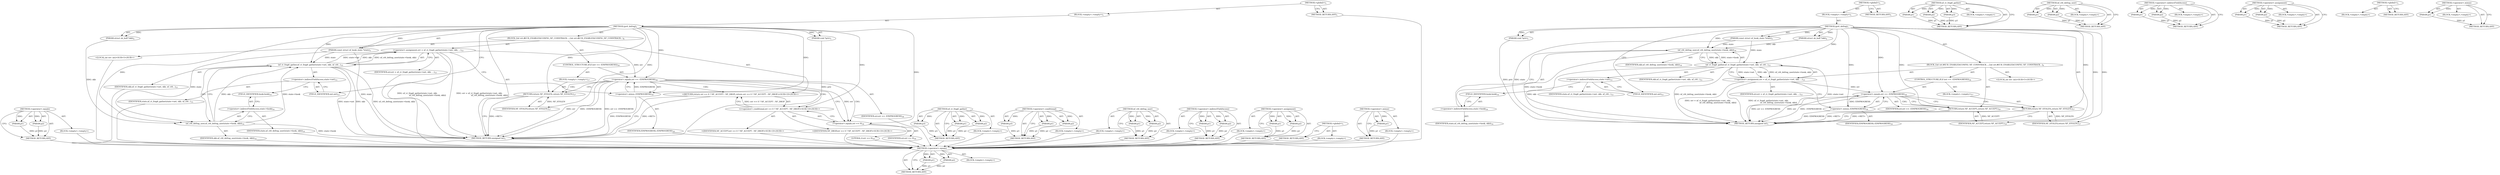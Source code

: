 digraph "&lt;operator&gt;.minus" {
vulnerable_82 [label=<(METHOD,&lt;operator&gt;.equals)>];
vulnerable_83 [label=<(PARAM,p1)>];
vulnerable_84 [label=<(PARAM,p2)>];
vulnerable_85 [label=<(BLOCK,&lt;empty&gt;,&lt;empty&gt;)>];
vulnerable_86 [label=<(METHOD_RETURN,ANY)>];
vulnerable_6 [label=<(METHOD,&lt;global&gt;)<SUB>1</SUB>>];
vulnerable_7 [label=<(BLOCK,&lt;empty&gt;,&lt;empty&gt;)<SUB>1</SUB>>];
vulnerable_8 [label=<(METHOD,ipv6_defrag)<SUB>1</SUB>>];
vulnerable_9 [label=<(PARAM,void *priv)<SUB>1</SUB>>];
vulnerable_10 [label=<(PARAM,struct sk_buff *skb)<SUB>2</SUB>>];
vulnerable_11 [label=<(PARAM,const struct nf_hook_state *state)<SUB>3</SUB>>];
vulnerable_12 [label=<(BLOCK,{
	int err;

#if IS_ENABLED(CONFIG_NF_CONNTRACK...,{
	int err;

#if IS_ENABLED(CONFIG_NF_CONNTRACK...)<SUB>4</SUB>>];
vulnerable_13 [label="<(LOCAL,int err: int)<SUB>5</SUB>>"];
vulnerable_14 [label=<(&lt;operator&gt;.assignment,err = nf_ct_frag6_gather(state-&gt;net, skb,
				 ...)<SUB>13</SUB>>];
vulnerable_15 [label=<(IDENTIFIER,err,err = nf_ct_frag6_gather(state-&gt;net, skb,
				 ...)<SUB>13</SUB>>];
vulnerable_16 [label=<(nf_ct_frag6_gather,nf_ct_frag6_gather(state-&gt;net, skb,
				 nf_ct6...)<SUB>13</SUB>>];
vulnerable_17 [label=<(&lt;operator&gt;.indirectFieldAccess,state-&gt;net)<SUB>13</SUB>>];
vulnerable_18 [label=<(IDENTIFIER,state,nf_ct_frag6_gather(state-&gt;net, skb,
				 nf_ct6...)<SUB>13</SUB>>];
vulnerable_19 [label=<(FIELD_IDENTIFIER,net,net)<SUB>13</SUB>>];
vulnerable_20 [label=<(IDENTIFIER,skb,nf_ct_frag6_gather(state-&gt;net, skb,
				 nf_ct6...)<SUB>13</SUB>>];
vulnerable_21 [label=<(nf_ct6_defrag_user,nf_ct6_defrag_user(state-&gt;hook, skb))<SUB>14</SUB>>];
vulnerable_22 [label=<(&lt;operator&gt;.indirectFieldAccess,state-&gt;hook)<SUB>14</SUB>>];
vulnerable_23 [label=<(IDENTIFIER,state,nf_ct6_defrag_user(state-&gt;hook, skb))<SUB>14</SUB>>];
vulnerable_24 [label=<(FIELD_IDENTIFIER,hook,hook)<SUB>14</SUB>>];
vulnerable_25 [label=<(IDENTIFIER,skb,nf_ct6_defrag_user(state-&gt;hook, skb))<SUB>14</SUB>>];
vulnerable_26 [label=<(CONTROL_STRUCTURE,IF,if (err == -EINPROGRESS))<SUB>16</SUB>>];
vulnerable_27 [label=<(&lt;operator&gt;.equals,err == -EINPROGRESS)<SUB>16</SUB>>];
vulnerable_28 [label=<(IDENTIFIER,err,err == -EINPROGRESS)<SUB>16</SUB>>];
vulnerable_29 [label=<(&lt;operator&gt;.minus,-EINPROGRESS)<SUB>16</SUB>>];
vulnerable_30 [label=<(IDENTIFIER,EINPROGRESS,-EINPROGRESS)<SUB>16</SUB>>];
vulnerable_31 [label=<(BLOCK,&lt;empty&gt;,&lt;empty&gt;)<SUB>17</SUB>>];
vulnerable_32 [label=<(RETURN,return NF_STOLEN;,return NF_STOLEN;)<SUB>17</SUB>>];
vulnerable_33 [label=<(IDENTIFIER,NF_STOLEN,return NF_STOLEN;)<SUB>17</SUB>>];
vulnerable_34 [label=<(RETURN,return NF_ACCEPT;,return NF_ACCEPT;)<SUB>19</SUB>>];
vulnerable_35 [label=<(IDENTIFIER,NF_ACCEPT,return NF_ACCEPT;)<SUB>19</SUB>>];
vulnerable_36 [label=<(METHOD_RETURN,unsigned int)<SUB>1</SUB>>];
vulnerable_38 [label=<(METHOD_RETURN,ANY)<SUB>1</SUB>>];
vulnerable_66 [label=<(METHOD,nf_ct_frag6_gather)>];
vulnerable_67 [label=<(PARAM,p1)>];
vulnerable_68 [label=<(PARAM,p2)>];
vulnerable_69 [label=<(PARAM,p3)>];
vulnerable_70 [label=<(BLOCK,&lt;empty&gt;,&lt;empty&gt;)>];
vulnerable_71 [label=<(METHOD_RETURN,ANY)>];
vulnerable_77 [label=<(METHOD,nf_ct6_defrag_user)>];
vulnerable_78 [label=<(PARAM,p1)>];
vulnerable_79 [label=<(PARAM,p2)>];
vulnerable_80 [label=<(BLOCK,&lt;empty&gt;,&lt;empty&gt;)>];
vulnerable_81 [label=<(METHOD_RETURN,ANY)>];
vulnerable_72 [label=<(METHOD,&lt;operator&gt;.indirectFieldAccess)>];
vulnerable_73 [label=<(PARAM,p1)>];
vulnerable_74 [label=<(PARAM,p2)>];
vulnerable_75 [label=<(BLOCK,&lt;empty&gt;,&lt;empty&gt;)>];
vulnerable_76 [label=<(METHOD_RETURN,ANY)>];
vulnerable_61 [label=<(METHOD,&lt;operator&gt;.assignment)>];
vulnerable_62 [label=<(PARAM,p1)>];
vulnerable_63 [label=<(PARAM,p2)>];
vulnerable_64 [label=<(BLOCK,&lt;empty&gt;,&lt;empty&gt;)>];
vulnerable_65 [label=<(METHOD_RETURN,ANY)>];
vulnerable_55 [label=<(METHOD,&lt;global&gt;)<SUB>1</SUB>>];
vulnerable_56 [label=<(BLOCK,&lt;empty&gt;,&lt;empty&gt;)>];
vulnerable_57 [label=<(METHOD_RETURN,ANY)>];
vulnerable_87 [label=<(METHOD,&lt;operator&gt;.minus)>];
vulnerable_88 [label=<(PARAM,p1)>];
vulnerable_89 [label=<(BLOCK,&lt;empty&gt;,&lt;empty&gt;)>];
vulnerable_90 [label=<(METHOD_RETURN,ANY)>];
fixed_87 [label=<(METHOD,&lt;operator&gt;.equals)>];
fixed_88 [label=<(PARAM,p1)>];
fixed_89 [label=<(PARAM,p2)>];
fixed_90 [label=<(BLOCK,&lt;empty&gt;,&lt;empty&gt;)>];
fixed_91 [label=<(METHOD_RETURN,ANY)>];
fixed_6 [label=<(METHOD,&lt;global&gt;)<SUB>1</SUB>>];
fixed_7 [label=<(BLOCK,&lt;empty&gt;,&lt;empty&gt;)<SUB>1</SUB>>];
fixed_8 [label=<(METHOD,ipv6_defrag)<SUB>1</SUB>>];
fixed_9 [label=<(PARAM,void *priv)<SUB>1</SUB>>];
fixed_10 [label=<(PARAM,struct sk_buff *skb)<SUB>2</SUB>>];
fixed_11 [label=<(PARAM,const struct nf_hook_state *state)<SUB>3</SUB>>];
fixed_12 [label=<(BLOCK,{
	int err;

#if IS_ENABLED(CONFIG_NF_CONNTRACK...,{
	int err;

#if IS_ENABLED(CONFIG_NF_CONNTRACK...)<SUB>4</SUB>>];
fixed_13 [label="<(LOCAL,int err: int)<SUB>5</SUB>>"];
fixed_14 [label=<(&lt;operator&gt;.assignment,err = nf_ct_frag6_gather(state-&gt;net, skb,
				 ...)<SUB>13</SUB>>];
fixed_15 [label=<(IDENTIFIER,err,err = nf_ct_frag6_gather(state-&gt;net, skb,
				 ...)<SUB>13</SUB>>];
fixed_16 [label=<(nf_ct_frag6_gather,nf_ct_frag6_gather(state-&gt;net, skb,
				 nf_ct6...)<SUB>13</SUB>>];
fixed_17 [label=<(&lt;operator&gt;.indirectFieldAccess,state-&gt;net)<SUB>13</SUB>>];
fixed_18 [label=<(IDENTIFIER,state,nf_ct_frag6_gather(state-&gt;net, skb,
				 nf_ct6...)<SUB>13</SUB>>];
fixed_19 [label=<(FIELD_IDENTIFIER,net,net)<SUB>13</SUB>>];
fixed_20 [label=<(IDENTIFIER,skb,nf_ct_frag6_gather(state-&gt;net, skb,
				 nf_ct6...)<SUB>13</SUB>>];
fixed_21 [label=<(nf_ct6_defrag_user,nf_ct6_defrag_user(state-&gt;hook, skb))<SUB>14</SUB>>];
fixed_22 [label=<(&lt;operator&gt;.indirectFieldAccess,state-&gt;hook)<SUB>14</SUB>>];
fixed_23 [label=<(IDENTIFIER,state,nf_ct6_defrag_user(state-&gt;hook, skb))<SUB>14</SUB>>];
fixed_24 [label=<(FIELD_IDENTIFIER,hook,hook)<SUB>14</SUB>>];
fixed_25 [label=<(IDENTIFIER,skb,nf_ct6_defrag_user(state-&gt;hook, skb))<SUB>14</SUB>>];
fixed_26 [label=<(CONTROL_STRUCTURE,IF,if (err == -EINPROGRESS))<SUB>16</SUB>>];
fixed_27 [label=<(&lt;operator&gt;.equals,err == -EINPROGRESS)<SUB>16</SUB>>];
fixed_28 [label=<(IDENTIFIER,err,err == -EINPROGRESS)<SUB>16</SUB>>];
fixed_29 [label=<(&lt;operator&gt;.minus,-EINPROGRESS)<SUB>16</SUB>>];
fixed_30 [label=<(IDENTIFIER,EINPROGRESS,-EINPROGRESS)<SUB>16</SUB>>];
fixed_31 [label=<(BLOCK,&lt;empty&gt;,&lt;empty&gt;)<SUB>17</SUB>>];
fixed_32 [label=<(RETURN,return NF_STOLEN;,return NF_STOLEN;)<SUB>17</SUB>>];
fixed_33 [label=<(IDENTIFIER,NF_STOLEN,return NF_STOLEN;)<SUB>17</SUB>>];
fixed_34 [label="<(RETURN,return err == 0 ? NF_ACCEPT : NF_DROP;,return err == 0 ? NF_ACCEPT : NF_DROP;)<SUB>19</SUB>>"];
fixed_35 [label="<(&lt;operator&gt;.conditional,err == 0 ? NF_ACCEPT : NF_DROP)<SUB>19</SUB>>"];
fixed_36 [label=<(&lt;operator&gt;.equals,err == 0)<SUB>19</SUB>>];
fixed_37 [label=<(IDENTIFIER,err,err == 0)<SUB>19</SUB>>];
fixed_38 [label=<(LITERAL,0,err == 0)<SUB>19</SUB>>];
fixed_39 [label="<(IDENTIFIER,NF_ACCEPT,err == 0 ? NF_ACCEPT : NF_DROP)<SUB>19</SUB>>"];
fixed_40 [label="<(IDENTIFIER,NF_DROP,err == 0 ? NF_ACCEPT : NF_DROP)<SUB>19</SUB>>"];
fixed_41 [label=<(METHOD_RETURN,unsigned int)<SUB>1</SUB>>];
fixed_43 [label=<(METHOD_RETURN,ANY)<SUB>1</SUB>>];
fixed_71 [label=<(METHOD,nf_ct_frag6_gather)>];
fixed_72 [label=<(PARAM,p1)>];
fixed_73 [label=<(PARAM,p2)>];
fixed_74 [label=<(PARAM,p3)>];
fixed_75 [label=<(BLOCK,&lt;empty&gt;,&lt;empty&gt;)>];
fixed_76 [label=<(METHOD_RETURN,ANY)>];
fixed_96 [label=<(METHOD,&lt;operator&gt;.conditional)>];
fixed_97 [label=<(PARAM,p1)>];
fixed_98 [label=<(PARAM,p2)>];
fixed_99 [label=<(PARAM,p3)>];
fixed_100 [label=<(BLOCK,&lt;empty&gt;,&lt;empty&gt;)>];
fixed_101 [label=<(METHOD_RETURN,ANY)>];
fixed_82 [label=<(METHOD,nf_ct6_defrag_user)>];
fixed_83 [label=<(PARAM,p1)>];
fixed_84 [label=<(PARAM,p2)>];
fixed_85 [label=<(BLOCK,&lt;empty&gt;,&lt;empty&gt;)>];
fixed_86 [label=<(METHOD_RETURN,ANY)>];
fixed_77 [label=<(METHOD,&lt;operator&gt;.indirectFieldAccess)>];
fixed_78 [label=<(PARAM,p1)>];
fixed_79 [label=<(PARAM,p2)>];
fixed_80 [label=<(BLOCK,&lt;empty&gt;,&lt;empty&gt;)>];
fixed_81 [label=<(METHOD_RETURN,ANY)>];
fixed_66 [label=<(METHOD,&lt;operator&gt;.assignment)>];
fixed_67 [label=<(PARAM,p1)>];
fixed_68 [label=<(PARAM,p2)>];
fixed_69 [label=<(BLOCK,&lt;empty&gt;,&lt;empty&gt;)>];
fixed_70 [label=<(METHOD_RETURN,ANY)>];
fixed_60 [label=<(METHOD,&lt;global&gt;)<SUB>1</SUB>>];
fixed_61 [label=<(BLOCK,&lt;empty&gt;,&lt;empty&gt;)>];
fixed_62 [label=<(METHOD_RETURN,ANY)>];
fixed_92 [label=<(METHOD,&lt;operator&gt;.minus)>];
fixed_93 [label=<(PARAM,p1)>];
fixed_94 [label=<(BLOCK,&lt;empty&gt;,&lt;empty&gt;)>];
fixed_95 [label=<(METHOD_RETURN,ANY)>];
vulnerable_82 -> vulnerable_83  [key=0, label="AST: "];
vulnerable_82 -> vulnerable_83  [key=1, label="DDG: "];
vulnerable_82 -> vulnerable_85  [key=0, label="AST: "];
vulnerable_82 -> vulnerable_84  [key=0, label="AST: "];
vulnerable_82 -> vulnerable_84  [key=1, label="DDG: "];
vulnerable_82 -> vulnerable_86  [key=0, label="AST: "];
vulnerable_82 -> vulnerable_86  [key=1, label="CFG: "];
vulnerable_83 -> vulnerable_86  [key=0, label="DDG: p1"];
vulnerable_84 -> vulnerable_86  [key=0, label="DDG: p2"];
vulnerable_6 -> vulnerable_7  [key=0, label="AST: "];
vulnerable_6 -> vulnerable_38  [key=0, label="AST: "];
vulnerable_6 -> vulnerable_38  [key=1, label="CFG: "];
vulnerable_7 -> vulnerable_8  [key=0, label="AST: "];
vulnerable_8 -> vulnerable_9  [key=0, label="AST: "];
vulnerable_8 -> vulnerable_9  [key=1, label="DDG: "];
vulnerable_8 -> vulnerable_10  [key=0, label="AST: "];
vulnerable_8 -> vulnerable_10  [key=1, label="DDG: "];
vulnerable_8 -> vulnerable_11  [key=0, label="AST: "];
vulnerable_8 -> vulnerable_11  [key=1, label="DDG: "];
vulnerable_8 -> vulnerable_12  [key=0, label="AST: "];
vulnerable_8 -> vulnerable_36  [key=0, label="AST: "];
vulnerable_8 -> vulnerable_19  [key=0, label="CFG: "];
vulnerable_8 -> vulnerable_34  [key=0, label="DDG: "];
vulnerable_8 -> vulnerable_35  [key=0, label="DDG: "];
vulnerable_8 -> vulnerable_16  [key=0, label="DDG: "];
vulnerable_8 -> vulnerable_27  [key=0, label="DDG: "];
vulnerable_8 -> vulnerable_32  [key=0, label="DDG: "];
vulnerable_8 -> vulnerable_21  [key=0, label="DDG: "];
vulnerable_8 -> vulnerable_29  [key=0, label="DDG: "];
vulnerable_8 -> vulnerable_33  [key=0, label="DDG: "];
vulnerable_9 -> vulnerable_36  [key=0, label="DDG: priv"];
vulnerable_10 -> vulnerable_21  [key=0, label="DDG: skb"];
vulnerable_11 -> vulnerable_36  [key=0, label="DDG: state"];
vulnerable_11 -> vulnerable_16  [key=0, label="DDG: state"];
vulnerable_11 -> vulnerable_21  [key=0, label="DDG: state"];
vulnerable_12 -> vulnerable_13  [key=0, label="AST: "];
vulnerable_12 -> vulnerable_14  [key=0, label="AST: "];
vulnerable_12 -> vulnerable_26  [key=0, label="AST: "];
vulnerable_12 -> vulnerable_34  [key=0, label="AST: "];
vulnerable_14 -> vulnerable_15  [key=0, label="AST: "];
vulnerable_14 -> vulnerable_16  [key=0, label="AST: "];
vulnerable_14 -> vulnerable_29  [key=0, label="CFG: "];
vulnerable_14 -> vulnerable_36  [key=0, label="DDG: nf_ct_frag6_gather(state-&gt;net, skb,
				 nf_ct6_defrag_user(state-&gt;hook, skb))"];
vulnerable_14 -> vulnerable_36  [key=1, label="DDG: err = nf_ct_frag6_gather(state-&gt;net, skb,
				 nf_ct6_defrag_user(state-&gt;hook, skb))"];
vulnerable_14 -> vulnerable_27  [key=0, label="DDG: err"];
vulnerable_16 -> vulnerable_17  [key=0, label="AST: "];
vulnerable_16 -> vulnerable_20  [key=0, label="AST: "];
vulnerable_16 -> vulnerable_21  [key=0, label="AST: "];
vulnerable_16 -> vulnerable_14  [key=0, label="CFG: "];
vulnerable_16 -> vulnerable_14  [key=1, label="DDG: state-&gt;net"];
vulnerable_16 -> vulnerable_14  [key=2, label="DDG: skb"];
vulnerable_16 -> vulnerable_14  [key=3, label="DDG: nf_ct6_defrag_user(state-&gt;hook, skb)"];
vulnerable_16 -> vulnerable_36  [key=0, label="DDG: state-&gt;net"];
vulnerable_16 -> vulnerable_36  [key=1, label="DDG: skb"];
vulnerable_16 -> vulnerable_36  [key=2, label="DDG: nf_ct6_defrag_user(state-&gt;hook, skb)"];
vulnerable_17 -> vulnerable_18  [key=0, label="AST: "];
vulnerable_17 -> vulnerable_19  [key=0, label="AST: "];
vulnerable_17 -> vulnerable_24  [key=0, label="CFG: "];
vulnerable_19 -> vulnerable_17  [key=0, label="CFG: "];
vulnerable_21 -> vulnerable_22  [key=0, label="AST: "];
vulnerable_21 -> vulnerable_25  [key=0, label="AST: "];
vulnerable_21 -> vulnerable_16  [key=0, label="CFG: "];
vulnerable_21 -> vulnerable_16  [key=1, label="DDG: skb"];
vulnerable_21 -> vulnerable_16  [key=2, label="DDG: state-&gt;hook"];
vulnerable_21 -> vulnerable_36  [key=0, label="DDG: state-&gt;hook"];
vulnerable_22 -> vulnerable_23  [key=0, label="AST: "];
vulnerable_22 -> vulnerable_24  [key=0, label="AST: "];
vulnerable_22 -> vulnerable_21  [key=0, label="CFG: "];
vulnerable_24 -> vulnerable_22  [key=0, label="CFG: "];
vulnerable_26 -> vulnerable_27  [key=0, label="AST: "];
vulnerable_26 -> vulnerable_31  [key=0, label="AST: "];
vulnerable_27 -> vulnerable_28  [key=0, label="AST: "];
vulnerable_27 -> vulnerable_29  [key=0, label="AST: "];
vulnerable_27 -> vulnerable_32  [key=0, label="CFG: "];
vulnerable_27 -> vulnerable_32  [key=1, label="CDG: "];
vulnerable_27 -> vulnerable_34  [key=0, label="CFG: "];
vulnerable_27 -> vulnerable_34  [key=1, label="CDG: "];
vulnerable_27 -> vulnerable_36  [key=0, label="DDG: err"];
vulnerable_27 -> vulnerable_36  [key=1, label="DDG: -EINPROGRESS"];
vulnerable_27 -> vulnerable_36  [key=2, label="DDG: err == -EINPROGRESS"];
vulnerable_29 -> vulnerable_30  [key=0, label="AST: "];
vulnerable_29 -> vulnerable_27  [key=0, label="CFG: "];
vulnerable_29 -> vulnerable_27  [key=1, label="DDG: EINPROGRESS"];
vulnerable_29 -> vulnerable_36  [key=0, label="DDG: EINPROGRESS"];
vulnerable_31 -> vulnerable_32  [key=0, label="AST: "];
vulnerable_32 -> vulnerable_33  [key=0, label="AST: "];
vulnerable_32 -> vulnerable_36  [key=0, label="CFG: "];
vulnerable_32 -> vulnerable_36  [key=1, label="DDG: &lt;RET&gt;"];
vulnerable_33 -> vulnerable_32  [key=0, label="DDG: NF_STOLEN"];
vulnerable_34 -> vulnerable_35  [key=0, label="AST: "];
vulnerable_34 -> vulnerable_36  [key=0, label="CFG: "];
vulnerable_34 -> vulnerable_36  [key=1, label="DDG: &lt;RET&gt;"];
vulnerable_35 -> vulnerable_34  [key=0, label="DDG: NF_ACCEPT"];
vulnerable_66 -> vulnerable_67  [key=0, label="AST: "];
vulnerable_66 -> vulnerable_67  [key=1, label="DDG: "];
vulnerable_66 -> vulnerable_70  [key=0, label="AST: "];
vulnerable_66 -> vulnerable_68  [key=0, label="AST: "];
vulnerable_66 -> vulnerable_68  [key=1, label="DDG: "];
vulnerable_66 -> vulnerable_71  [key=0, label="AST: "];
vulnerable_66 -> vulnerable_71  [key=1, label="CFG: "];
vulnerable_66 -> vulnerable_69  [key=0, label="AST: "];
vulnerable_66 -> vulnerable_69  [key=1, label="DDG: "];
vulnerable_67 -> vulnerable_71  [key=0, label="DDG: p1"];
vulnerable_68 -> vulnerable_71  [key=0, label="DDG: p2"];
vulnerable_69 -> vulnerable_71  [key=0, label="DDG: p3"];
vulnerable_77 -> vulnerable_78  [key=0, label="AST: "];
vulnerable_77 -> vulnerable_78  [key=1, label="DDG: "];
vulnerable_77 -> vulnerable_80  [key=0, label="AST: "];
vulnerable_77 -> vulnerable_79  [key=0, label="AST: "];
vulnerable_77 -> vulnerable_79  [key=1, label="DDG: "];
vulnerable_77 -> vulnerable_81  [key=0, label="AST: "];
vulnerable_77 -> vulnerable_81  [key=1, label="CFG: "];
vulnerable_78 -> vulnerable_81  [key=0, label="DDG: p1"];
vulnerable_79 -> vulnerable_81  [key=0, label="DDG: p2"];
vulnerable_72 -> vulnerable_73  [key=0, label="AST: "];
vulnerable_72 -> vulnerable_73  [key=1, label="DDG: "];
vulnerable_72 -> vulnerable_75  [key=0, label="AST: "];
vulnerable_72 -> vulnerable_74  [key=0, label="AST: "];
vulnerable_72 -> vulnerable_74  [key=1, label="DDG: "];
vulnerable_72 -> vulnerable_76  [key=0, label="AST: "];
vulnerable_72 -> vulnerable_76  [key=1, label="CFG: "];
vulnerable_73 -> vulnerable_76  [key=0, label="DDG: p1"];
vulnerable_74 -> vulnerable_76  [key=0, label="DDG: p2"];
vulnerable_61 -> vulnerable_62  [key=0, label="AST: "];
vulnerable_61 -> vulnerable_62  [key=1, label="DDG: "];
vulnerable_61 -> vulnerable_64  [key=0, label="AST: "];
vulnerable_61 -> vulnerable_63  [key=0, label="AST: "];
vulnerable_61 -> vulnerable_63  [key=1, label="DDG: "];
vulnerable_61 -> vulnerable_65  [key=0, label="AST: "];
vulnerable_61 -> vulnerable_65  [key=1, label="CFG: "];
vulnerable_62 -> vulnerable_65  [key=0, label="DDG: p1"];
vulnerable_63 -> vulnerable_65  [key=0, label="DDG: p2"];
vulnerable_55 -> vulnerable_56  [key=0, label="AST: "];
vulnerable_55 -> vulnerable_57  [key=0, label="AST: "];
vulnerable_55 -> vulnerable_57  [key=1, label="CFG: "];
vulnerable_87 -> vulnerable_88  [key=0, label="AST: "];
vulnerable_87 -> vulnerable_88  [key=1, label="DDG: "];
vulnerable_87 -> vulnerable_89  [key=0, label="AST: "];
vulnerable_87 -> vulnerable_90  [key=0, label="AST: "];
vulnerable_87 -> vulnerable_90  [key=1, label="CFG: "];
vulnerable_88 -> vulnerable_90  [key=0, label="DDG: p1"];
fixed_87 -> fixed_88  [key=0, label="AST: "];
fixed_87 -> fixed_88  [key=1, label="DDG: "];
fixed_87 -> fixed_90  [key=0, label="AST: "];
fixed_87 -> fixed_89  [key=0, label="AST: "];
fixed_87 -> fixed_89  [key=1, label="DDG: "];
fixed_87 -> fixed_91  [key=0, label="AST: "];
fixed_87 -> fixed_91  [key=1, label="CFG: "];
fixed_88 -> fixed_91  [key=0, label="DDG: p1"];
fixed_89 -> fixed_91  [key=0, label="DDG: p2"];
fixed_90 -> vulnerable_82  [key=0];
fixed_91 -> vulnerable_82  [key=0];
fixed_6 -> fixed_7  [key=0, label="AST: "];
fixed_6 -> fixed_43  [key=0, label="AST: "];
fixed_6 -> fixed_43  [key=1, label="CFG: "];
fixed_7 -> fixed_8  [key=0, label="AST: "];
fixed_8 -> fixed_9  [key=0, label="AST: "];
fixed_8 -> fixed_9  [key=1, label="DDG: "];
fixed_8 -> fixed_10  [key=0, label="AST: "];
fixed_8 -> fixed_10  [key=1, label="DDG: "];
fixed_8 -> fixed_11  [key=0, label="AST: "];
fixed_8 -> fixed_11  [key=1, label="DDG: "];
fixed_8 -> fixed_12  [key=0, label="AST: "];
fixed_8 -> fixed_41  [key=0, label="AST: "];
fixed_8 -> fixed_19  [key=0, label="CFG: "];
fixed_8 -> fixed_35  [key=0, label="DDG: "];
fixed_8 -> fixed_16  [key=0, label="DDG: "];
fixed_8 -> fixed_27  [key=0, label="DDG: "];
fixed_8 -> fixed_32  [key=0, label="DDG: "];
fixed_8 -> fixed_21  [key=0, label="DDG: "];
fixed_8 -> fixed_29  [key=0, label="DDG: "];
fixed_8 -> fixed_33  [key=0, label="DDG: "];
fixed_8 -> fixed_36  [key=0, label="DDG: "];
fixed_9 -> fixed_41  [key=0, label="DDG: priv"];
fixed_10 -> fixed_21  [key=0, label="DDG: skb"];
fixed_11 -> fixed_41  [key=0, label="DDG: state"];
fixed_11 -> fixed_16  [key=0, label="DDG: state"];
fixed_11 -> fixed_21  [key=0, label="DDG: state"];
fixed_12 -> fixed_13  [key=0, label="AST: "];
fixed_12 -> fixed_14  [key=0, label="AST: "];
fixed_12 -> fixed_26  [key=0, label="AST: "];
fixed_12 -> fixed_34  [key=0, label="AST: "];
fixed_13 -> vulnerable_82  [key=0];
fixed_14 -> fixed_15  [key=0, label="AST: "];
fixed_14 -> fixed_16  [key=0, label="AST: "];
fixed_14 -> fixed_29  [key=0, label="CFG: "];
fixed_14 -> fixed_41  [key=0, label="DDG: nf_ct_frag6_gather(state-&gt;net, skb,
				 nf_ct6_defrag_user(state-&gt;hook, skb))"];
fixed_14 -> fixed_41  [key=1, label="DDG: err = nf_ct_frag6_gather(state-&gt;net, skb,
				 nf_ct6_defrag_user(state-&gt;hook, skb))"];
fixed_14 -> fixed_27  [key=0, label="DDG: err"];
fixed_15 -> vulnerable_82  [key=0];
fixed_16 -> fixed_17  [key=0, label="AST: "];
fixed_16 -> fixed_20  [key=0, label="AST: "];
fixed_16 -> fixed_21  [key=0, label="AST: "];
fixed_16 -> fixed_14  [key=0, label="CFG: "];
fixed_16 -> fixed_14  [key=1, label="DDG: state-&gt;net"];
fixed_16 -> fixed_14  [key=2, label="DDG: skb"];
fixed_16 -> fixed_14  [key=3, label="DDG: nf_ct6_defrag_user(state-&gt;hook, skb)"];
fixed_16 -> fixed_41  [key=0, label="DDG: state-&gt;net"];
fixed_16 -> fixed_41  [key=1, label="DDG: skb"];
fixed_16 -> fixed_41  [key=2, label="DDG: nf_ct6_defrag_user(state-&gt;hook, skb)"];
fixed_17 -> fixed_18  [key=0, label="AST: "];
fixed_17 -> fixed_19  [key=0, label="AST: "];
fixed_17 -> fixed_24  [key=0, label="CFG: "];
fixed_18 -> vulnerable_82  [key=0];
fixed_19 -> fixed_17  [key=0, label="CFG: "];
fixed_20 -> vulnerable_82  [key=0];
fixed_21 -> fixed_22  [key=0, label="AST: "];
fixed_21 -> fixed_25  [key=0, label="AST: "];
fixed_21 -> fixed_16  [key=0, label="CFG: "];
fixed_21 -> fixed_16  [key=1, label="DDG: skb"];
fixed_21 -> fixed_16  [key=2, label="DDG: state-&gt;hook"];
fixed_21 -> fixed_41  [key=0, label="DDG: state-&gt;hook"];
fixed_22 -> fixed_23  [key=0, label="AST: "];
fixed_22 -> fixed_24  [key=0, label="AST: "];
fixed_22 -> fixed_21  [key=0, label="CFG: "];
fixed_23 -> vulnerable_82  [key=0];
fixed_24 -> fixed_22  [key=0, label="CFG: "];
fixed_25 -> vulnerable_82  [key=0];
fixed_26 -> fixed_27  [key=0, label="AST: "];
fixed_26 -> fixed_31  [key=0, label="AST: "];
fixed_27 -> fixed_28  [key=0, label="AST: "];
fixed_27 -> fixed_29  [key=0, label="AST: "];
fixed_27 -> fixed_32  [key=0, label="CFG: "];
fixed_27 -> fixed_32  [key=1, label="CDG: "];
fixed_27 -> fixed_36  [key=0, label="CFG: "];
fixed_27 -> fixed_36  [key=1, label="DDG: err"];
fixed_27 -> fixed_36  [key=2, label="CDG: "];
fixed_27 -> fixed_41  [key=0, label="DDG: err"];
fixed_27 -> fixed_41  [key=1, label="DDG: -EINPROGRESS"];
fixed_27 -> fixed_41  [key=2, label="DDG: err == -EINPROGRESS"];
fixed_27 -> fixed_34  [key=0, label="CDG: "];
fixed_27 -> fixed_35  [key=0, label="CDG: "];
fixed_28 -> vulnerable_82  [key=0];
fixed_29 -> fixed_30  [key=0, label="AST: "];
fixed_29 -> fixed_27  [key=0, label="CFG: "];
fixed_29 -> fixed_27  [key=1, label="DDG: EINPROGRESS"];
fixed_29 -> fixed_41  [key=0, label="DDG: EINPROGRESS"];
fixed_30 -> vulnerable_82  [key=0];
fixed_31 -> fixed_32  [key=0, label="AST: "];
fixed_32 -> fixed_33  [key=0, label="AST: "];
fixed_32 -> fixed_41  [key=0, label="CFG: "];
fixed_32 -> fixed_41  [key=1, label="DDG: &lt;RET&gt;"];
fixed_33 -> fixed_32  [key=0, label="DDG: NF_STOLEN"];
fixed_34 -> fixed_35  [key=0, label="AST: "];
fixed_34 -> fixed_41  [key=0, label="CFG: "];
fixed_34 -> fixed_41  [key=1, label="DDG: &lt;RET&gt;"];
fixed_35 -> fixed_36  [key=0, label="AST: "];
fixed_35 -> fixed_39  [key=0, label="AST: "];
fixed_35 -> fixed_40  [key=0, label="AST: "];
fixed_35 -> fixed_34  [key=0, label="CFG: "];
fixed_35 -> fixed_34  [key=1, label="DDG: err == 0 ? NF_ACCEPT : NF_DROP"];
fixed_36 -> fixed_37  [key=0, label="AST: "];
fixed_36 -> fixed_38  [key=0, label="AST: "];
fixed_36 -> fixed_35  [key=0, label="CFG: "];
fixed_37 -> vulnerable_82  [key=0];
fixed_38 -> vulnerable_82  [key=0];
fixed_39 -> vulnerable_82  [key=0];
fixed_40 -> vulnerable_82  [key=0];
fixed_41 -> vulnerable_82  [key=0];
fixed_43 -> vulnerable_82  [key=0];
fixed_71 -> fixed_72  [key=0, label="AST: "];
fixed_71 -> fixed_72  [key=1, label="DDG: "];
fixed_71 -> fixed_75  [key=0, label="AST: "];
fixed_71 -> fixed_73  [key=0, label="AST: "];
fixed_71 -> fixed_73  [key=1, label="DDG: "];
fixed_71 -> fixed_76  [key=0, label="AST: "];
fixed_71 -> fixed_76  [key=1, label="CFG: "];
fixed_71 -> fixed_74  [key=0, label="AST: "];
fixed_71 -> fixed_74  [key=1, label="DDG: "];
fixed_72 -> fixed_76  [key=0, label="DDG: p1"];
fixed_73 -> fixed_76  [key=0, label="DDG: p2"];
fixed_74 -> fixed_76  [key=0, label="DDG: p3"];
fixed_75 -> vulnerable_82  [key=0];
fixed_76 -> vulnerable_82  [key=0];
fixed_96 -> fixed_97  [key=0, label="AST: "];
fixed_96 -> fixed_97  [key=1, label="DDG: "];
fixed_96 -> fixed_100  [key=0, label="AST: "];
fixed_96 -> fixed_98  [key=0, label="AST: "];
fixed_96 -> fixed_98  [key=1, label="DDG: "];
fixed_96 -> fixed_101  [key=0, label="AST: "];
fixed_96 -> fixed_101  [key=1, label="CFG: "];
fixed_96 -> fixed_99  [key=0, label="AST: "];
fixed_96 -> fixed_99  [key=1, label="DDG: "];
fixed_97 -> fixed_101  [key=0, label="DDG: p1"];
fixed_98 -> fixed_101  [key=0, label="DDG: p2"];
fixed_99 -> fixed_101  [key=0, label="DDG: p3"];
fixed_100 -> vulnerable_82  [key=0];
fixed_101 -> vulnerable_82  [key=0];
fixed_82 -> fixed_83  [key=0, label="AST: "];
fixed_82 -> fixed_83  [key=1, label="DDG: "];
fixed_82 -> fixed_85  [key=0, label="AST: "];
fixed_82 -> fixed_84  [key=0, label="AST: "];
fixed_82 -> fixed_84  [key=1, label="DDG: "];
fixed_82 -> fixed_86  [key=0, label="AST: "];
fixed_82 -> fixed_86  [key=1, label="CFG: "];
fixed_83 -> fixed_86  [key=0, label="DDG: p1"];
fixed_84 -> fixed_86  [key=0, label="DDG: p2"];
fixed_85 -> vulnerable_82  [key=0];
fixed_86 -> vulnerable_82  [key=0];
fixed_77 -> fixed_78  [key=0, label="AST: "];
fixed_77 -> fixed_78  [key=1, label="DDG: "];
fixed_77 -> fixed_80  [key=0, label="AST: "];
fixed_77 -> fixed_79  [key=0, label="AST: "];
fixed_77 -> fixed_79  [key=1, label="DDG: "];
fixed_77 -> fixed_81  [key=0, label="AST: "];
fixed_77 -> fixed_81  [key=1, label="CFG: "];
fixed_78 -> fixed_81  [key=0, label="DDG: p1"];
fixed_79 -> fixed_81  [key=0, label="DDG: p2"];
fixed_80 -> vulnerable_82  [key=0];
fixed_81 -> vulnerable_82  [key=0];
fixed_66 -> fixed_67  [key=0, label="AST: "];
fixed_66 -> fixed_67  [key=1, label="DDG: "];
fixed_66 -> fixed_69  [key=0, label="AST: "];
fixed_66 -> fixed_68  [key=0, label="AST: "];
fixed_66 -> fixed_68  [key=1, label="DDG: "];
fixed_66 -> fixed_70  [key=0, label="AST: "];
fixed_66 -> fixed_70  [key=1, label="CFG: "];
fixed_67 -> fixed_70  [key=0, label="DDG: p1"];
fixed_68 -> fixed_70  [key=0, label="DDG: p2"];
fixed_69 -> vulnerable_82  [key=0];
fixed_70 -> vulnerable_82  [key=0];
fixed_60 -> fixed_61  [key=0, label="AST: "];
fixed_60 -> fixed_62  [key=0, label="AST: "];
fixed_60 -> fixed_62  [key=1, label="CFG: "];
fixed_61 -> vulnerable_82  [key=0];
fixed_62 -> vulnerable_82  [key=0];
fixed_92 -> fixed_93  [key=0, label="AST: "];
fixed_92 -> fixed_93  [key=1, label="DDG: "];
fixed_92 -> fixed_94  [key=0, label="AST: "];
fixed_92 -> fixed_95  [key=0, label="AST: "];
fixed_92 -> fixed_95  [key=1, label="CFG: "];
fixed_93 -> fixed_95  [key=0, label="DDG: p1"];
fixed_94 -> vulnerable_82  [key=0];
fixed_95 -> vulnerable_82  [key=0];
}

